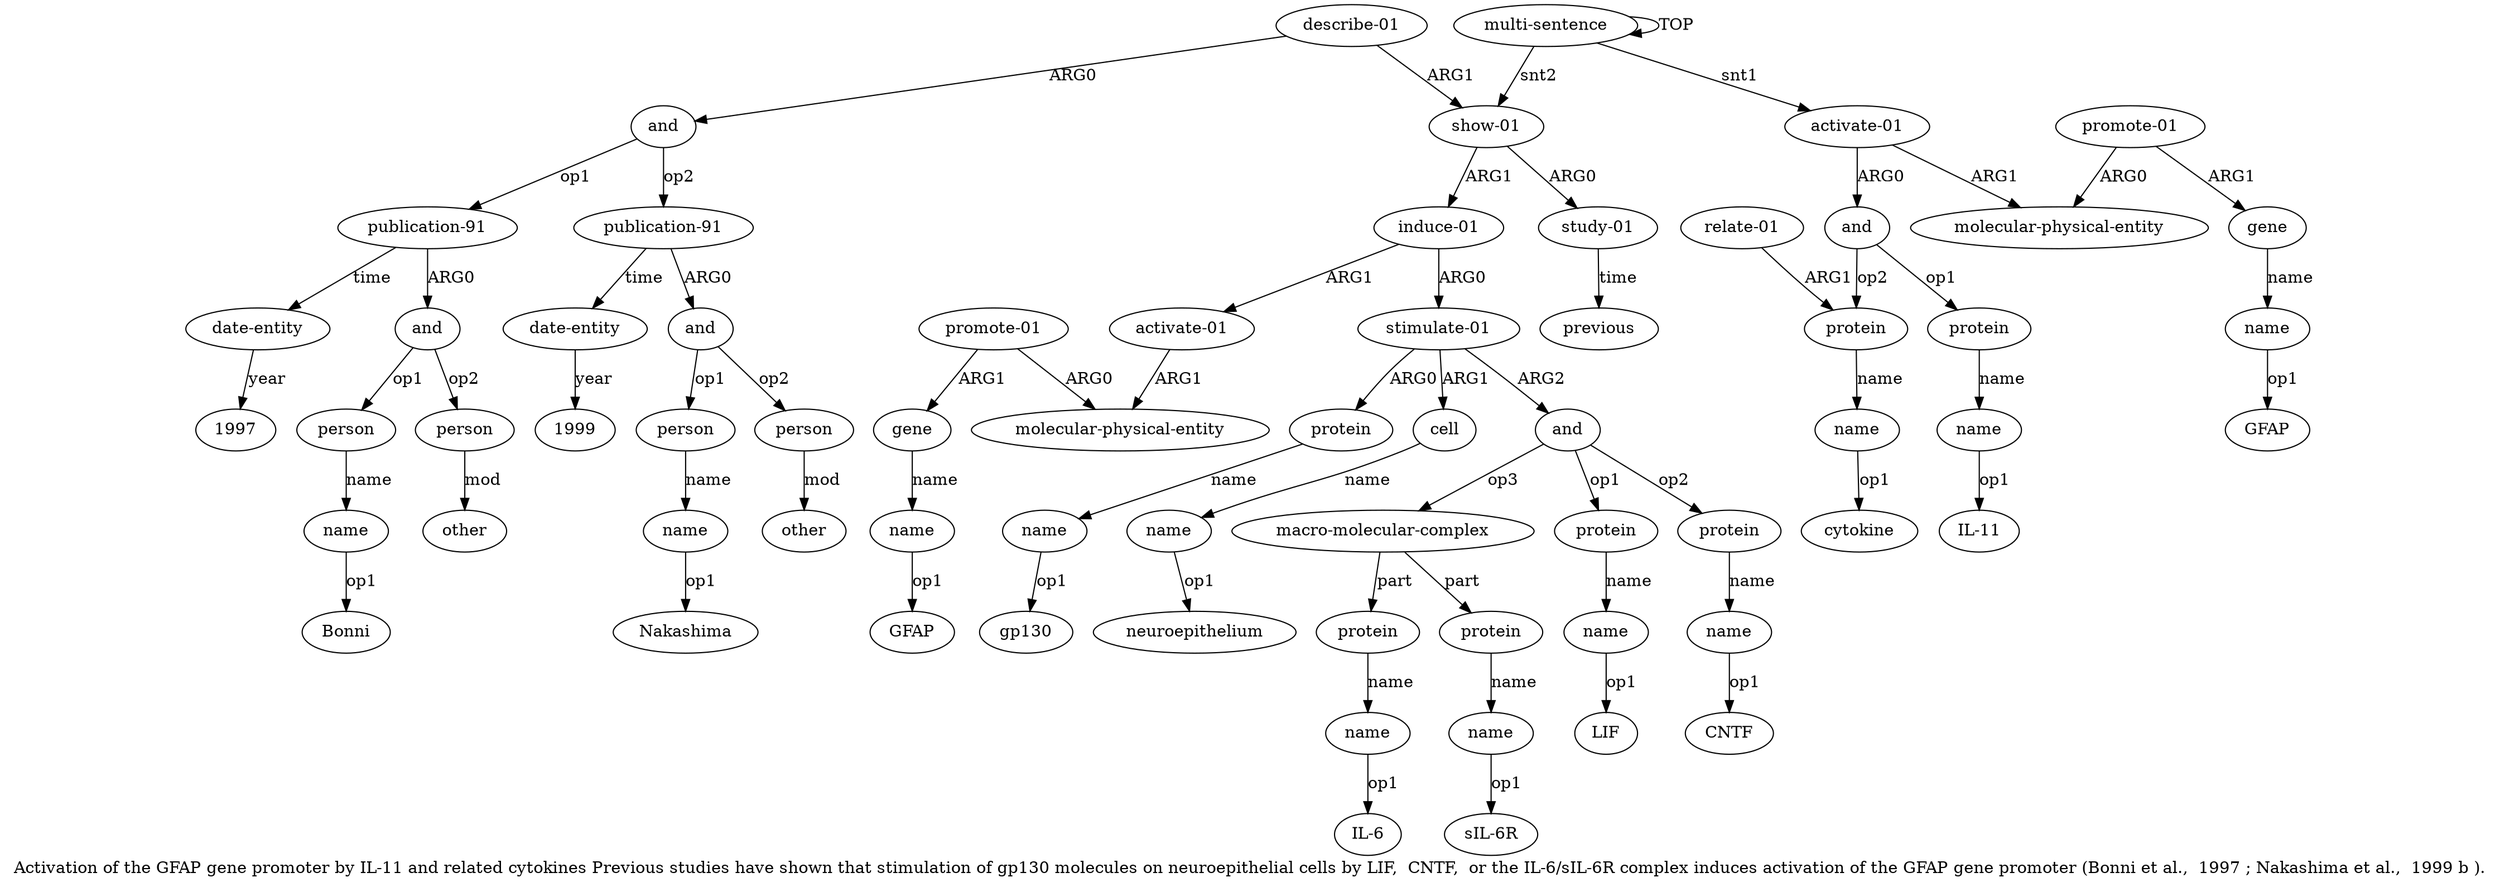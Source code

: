 digraph  {
	graph [label="Activation of the GFAP gene promoter by IL-11 and related cytokines Previous studies have shown that stimulation of gp130 molecules \
on neuroepithelial cells by LIF,  CNTF,  or the IL-6/sIL-6R complex induces activation of the GFAP gene promoter (Bonni et al.,  \
1997 ; Nakashima et al.,  1999 b )."];
	node [label="\N"];
	a20	 [color=black,
		gold_ind=20,
		gold_label="activate-01",
		label="activate-01",
		test_ind=20,
		test_label="activate-01"];
	a21	 [color=black,
		gold_ind=21,
		gold_label="molecular-physical-entity",
		label="molecular-physical-entity",
		test_ind=21,
		test_label="molecular-physical-entity"];
	a20 -> a21 [key=0,
	color=black,
	gold_label=ARG1,
	label=ARG1,
	test_label=ARG1];
a22 [color=black,
	gold_ind=22,
	gold_label="promote-01",
	label="promote-01",
	test_ind=22,
	test_label="promote-01"];
a22 -> a21 [key=0,
color=black,
gold_label=ARG0,
label=ARG0,
test_label=ARG0];
a23 [color=black,
gold_ind=23,
gold_label=gene,
label=gene,
test_ind=23,
test_label=gene];
a22 -> a23 [key=0,
color=black,
gold_label=ARG1,
label=ARG1,
test_label=ARG1];
a24 [color=black,
gold_ind=24,
gold_label=name,
label=name,
test_ind=24,
test_label=name];
a23 -> a24 [key=0,
color=black,
gold_label=name,
label=name,
test_label=name];
"a24 GFAP" [color=black,
gold_ind=-1,
gold_label=GFAP,
label=GFAP,
test_ind=-1,
test_label=GFAP];
a24 -> "a24 GFAP" [key=0,
color=black,
gold_label=op1,
label=op1,
test_label=op1];
a25 [color=black,
gold_ind=25,
gold_label="describe-01",
label="describe-01",
test_ind=25,
test_label="describe-01"];
a26 [color=black,
gold_ind=26,
gold_label=and,
label=and,
test_ind=26,
test_label=and];
a25 -> a26 [key=0,
color=black,
gold_label=ARG0,
label=ARG0,
test_label=ARG0];
a1 [color=black,
gold_ind=1,
gold_label="show-01",
label="show-01",
test_ind=1,
test_label="show-01"];
a25 -> a1 [key=0,
color=black,
gold_label=ARG1,
label=ARG1,
test_label=ARG1];
a27 [color=black,
gold_ind=27,
gold_label="publication-91",
label="publication-91",
test_ind=27,
test_label="publication-91"];
a26 -> a27 [key=0,
color=black,
gold_label=op1,
label=op1,
test_label=op1];
a34 [color=black,
gold_ind=34,
gold_label="publication-91",
label="publication-91",
test_ind=34,
test_label="publication-91"];
a26 -> a34 [key=0,
color=black,
gold_label=op2,
label=op2,
test_label=op2];
a28 [color=black,
gold_ind=28,
gold_label=and,
label=and,
test_ind=28,
test_label=and];
a27 -> a28 [key=0,
color=black,
gold_label=ARG0,
label=ARG0,
test_label=ARG0];
a33 [color=black,
gold_ind=33,
gold_label="date-entity",
label="date-entity",
test_ind=33,
test_label="date-entity"];
a27 -> a33 [key=0,
color=black,
gold_label=time,
label=time,
test_label=time];
a29 [color=black,
gold_ind=29,
gold_label=person,
label=person,
test_ind=29,
test_label=person];
a28 -> a29 [key=0,
color=black,
gold_label=op1,
label=op1,
test_label=op1];
a31 [color=black,
gold_ind=31,
gold_label=person,
label=person,
test_ind=31,
test_label=person];
a28 -> a31 [key=0,
color=black,
gold_label=op2,
label=op2,
test_label=op2];
a30 [color=black,
gold_ind=30,
gold_label=name,
label=name,
test_ind=30,
test_label=name];
a29 -> a30 [key=0,
color=black,
gold_label=name,
label=name,
test_label=name];
a32 [color=black,
gold_ind=32,
gold_label=other,
label=other,
test_ind=32,
test_label=other];
a31 -> a32 [key=0,
color=black,
gold_label=mod,
label=mod,
test_label=mod];
"a46 cytokine" [color=black,
gold_ind=-1,
gold_label=cytokine,
label=cytokine,
test_ind=-1,
test_label=cytokine];
"a30 Bonni" [color=black,
gold_ind=-1,
gold_label=Bonni,
label=Bonni,
test_ind=-1,
test_label=Bonni];
a30 -> "a30 Bonni" [key=0,
color=black,
gold_label=op1,
label=op1,
test_label=op1];
a37 [color=black,
gold_ind=37,
gold_label=name,
label=name,
test_ind=37,
test_label=name];
"a37 Nakashima" [color=black,
gold_ind=-1,
gold_label=Nakashima,
label=Nakashima,
test_ind=-1,
test_label=Nakashima];
a37 -> "a37 Nakashima" [key=0,
color=black,
gold_label=op1,
label=op1,
test_label=op1];
"a33 1997" [color=black,
gold_ind=-1,
gold_label=1997,
label=1997,
test_ind=-1,
test_label=1997];
a36 [color=black,
gold_ind=36,
gold_label=person,
label=person,
test_ind=36,
test_label=person];
a36 -> a37 [key=0,
color=black,
gold_label=name,
label=name,
test_label=name];
a33 -> "a33 1997" [key=0,
color=black,
gold_label=year,
label=year,
test_label=year];
"a17 IL-6" [color=black,
gold_ind=-1,
gold_label="IL-6",
label="IL-6",
test_ind=-1,
test_label="IL-6"];
"a14 CNTF" [color=black,
gold_ind=-1,
gold_label=CNTF,
label=CNTF,
test_ind=-1,
test_label=CNTF];
a35 [color=black,
gold_ind=35,
gold_label=and,
label=and,
test_ind=35,
test_label=and];
a35 -> a36 [key=0,
color=black,
gold_label=op1,
label=op1,
test_label=op1];
a38 [color=black,
gold_ind=38,
gold_label=person,
label=person,
test_ind=38,
test_label=person];
a35 -> a38 [key=0,
color=black,
gold_label=op2,
label=op2,
test_label=op2];
"a9 neuroepithelium" [color=black,
gold_ind=-1,
gold_label=neuroepithelium,
label=neuroepithelium,
test_ind=-1,
test_label=neuroepithelium];
a34 -> a35 [key=0,
color=black,
gold_label=ARG0,
label=ARG0,
test_label=ARG0];
a40 [color=black,
gold_ind=40,
gold_label="date-entity",
label="date-entity",
test_ind=40,
test_label="date-entity"];
a34 -> a40 [key=0,
color=black,
gold_label=time,
label=time,
test_label=time];
"a12 LIF" [color=black,
gold_ind=-1,
gold_label=LIF,
label=LIF,
test_ind=-1,
test_label=LIF];
a51 [color=black,
gold_ind=51,
gold_label=name,
label=name,
test_ind=51,
test_label=name];
"a51 GFAP" [color=black,
gold_ind=-1,
gold_label=GFAP,
label=GFAP,
test_ind=-1,
test_label=GFAP];
a51 -> "a51 GFAP" [key=0,
color=black,
gold_label=op1,
label=op1,
test_label=op1];
a50 [color=black,
gold_ind=50,
gold_label=gene,
label=gene,
test_ind=50,
test_label=gene];
a50 -> a51 [key=0,
color=black,
gold_label=name,
label=name,
test_label=name];
"a19 sIL-6R" [color=black,
gold_ind=-1,
gold_label="sIL-6R",
label="sIL-6R",
test_ind=-1,
test_label="sIL-6R"];
"a7 gp130" [color=black,
gold_ind=-1,
gold_label=gp130,
label=gp130,
test_ind=-1,
test_label=gp130];
a15 [color=black,
gold_ind=15,
gold_label="macro-molecular-complex",
label="macro-molecular-complex",
test_ind=15,
test_label="macro-molecular-complex"];
a16 [color=black,
gold_ind=16,
gold_label=protein,
label=protein,
test_ind=16,
test_label=protein];
a15 -> a16 [key=0,
color=black,
gold_label=part,
label=part,
test_label=part];
a18 [color=black,
gold_ind=18,
gold_label=protein,
label=protein,
test_ind=18,
test_label=protein];
a15 -> a18 [key=0,
color=black,
gold_label=part,
label=part,
test_label=part];
a14 [color=black,
gold_ind=14,
gold_label=name,
label=name,
test_ind=14,
test_label=name];
a14 -> "a14 CNTF" [key=0,
color=black,
gold_label=op1,
label=op1,
test_label=op1];
a17 [color=black,
gold_ind=17,
gold_label=name,
label=name,
test_ind=17,
test_label=name];
a17 -> "a17 IL-6" [key=0,
color=black,
gold_label=op1,
label=op1,
test_label=op1];
a16 -> a17 [key=0,
color=black,
gold_label=name,
label=name,
test_label=name];
a11 [color=black,
gold_ind=11,
gold_label=protein,
label=protein,
test_ind=11,
test_label=protein];
a12 [color=black,
gold_ind=12,
gold_label=name,
label=name,
test_ind=12,
test_label=name];
a11 -> a12 [key=0,
color=black,
gold_label=name,
label=name,
test_label=name];
a10 [color=black,
gold_ind=10,
gold_label=and,
label=and,
test_ind=10,
test_label=and];
a10 -> a15 [key=0,
color=black,
gold_label=op3,
label=op3,
test_label=op3];
a10 -> a11 [key=0,
color=black,
gold_label=op1,
label=op1,
test_label=op1];
a13 [color=black,
gold_ind=13,
gold_label=protein,
label=protein,
test_ind=13,
test_label=protein];
a10 -> a13 [key=0,
color=black,
gold_label=op2,
label=op2,
test_label=op2];
a13 -> a14 [key=0,
color=black,
gold_label=name,
label=name,
test_label=name];
a12 -> "a12 LIF" [key=0,
color=black,
gold_label=op1,
label=op1,
test_label=op1];
a39 [color=black,
gold_ind=39,
gold_label=other,
label=other,
test_ind=39,
test_label=other];
a38 -> a39 [key=0,
color=black,
gold_label=mod,
label=mod,
test_label=mod];
a19 [color=black,
gold_ind=19,
gold_label=name,
label=name,
test_ind=19,
test_label=name];
a19 -> "a19 sIL-6R" [key=0,
color=black,
gold_label=op1,
label=op1,
test_label=op1];
a18 -> a19 [key=0,
color=black,
gold_label=name,
label=name,
test_label=name];
a2 [color=black,
gold_ind=2,
gold_label="study-01",
label="study-01",
test_ind=2,
test_label="study-01"];
a1 -> a2 [key=0,
color=black,
gold_label=ARG0,
label=ARG0,
test_label=ARG0];
a4 [color=black,
gold_ind=4,
gold_label="induce-01",
label="induce-01",
test_ind=4,
test_label="induce-01"];
a1 -> a4 [key=0,
color=black,
gold_label=ARG1,
label=ARG1,
test_label=ARG1];
a0 [color=black,
gold_ind=0,
gold_label="multi-sentence",
label="multi-sentence",
test_ind=0,
test_label="multi-sentence"];
a0 -> a1 [key=0,
color=black,
gold_label=snt2,
label=snt2,
test_label=snt2];
a0 -> a0 [key=0,
color=black,
gold_label=TOP,
label=TOP,
test_label=TOP];
a41 [color=black,
gold_ind=41,
gold_label="activate-01",
label="activate-01",
test_ind=41,
test_label="activate-01"];
a0 -> a41 [key=0,
color=black,
gold_label=snt1,
label=snt1,
test_label=snt1];
a3 [color=black,
gold_ind=3,
gold_label=previous,
label=previous,
test_ind=3,
test_label=previous];
a2 -> a3 [key=0,
color=black,
gold_label=time,
label=time,
test_label=time];
a5 [color=black,
gold_ind=5,
gold_label="stimulate-01",
label="stimulate-01",
test_ind=5,
test_label="stimulate-01"];
a5 -> a10 [key=0,
color=black,
gold_label=ARG2,
label=ARG2,
test_label=ARG2];
a6 [color=black,
gold_ind=6,
gold_label=protein,
label=protein,
test_ind=6,
test_label=protein];
a5 -> a6 [key=0,
color=black,
gold_label=ARG0,
label=ARG0,
test_label=ARG0];
a8 [color=black,
gold_ind=8,
gold_label=cell,
label=cell,
test_ind=8,
test_label=cell];
a5 -> a8 [key=0,
color=black,
gold_label=ARG1,
label=ARG1,
test_label=ARG1];
a4 -> a20 [key=0,
color=black,
gold_label=ARG1,
label=ARG1,
test_label=ARG1];
a4 -> a5 [key=0,
color=black,
gold_label=ARG0,
label=ARG0,
test_label=ARG0];
a7 [color=black,
gold_ind=7,
gold_label=name,
label=name,
test_ind=7,
test_label=name];
a7 -> "a7 gp130" [key=0,
color=black,
gold_label=op1,
label=op1,
test_label=op1];
a6 -> a7 [key=0,
color=black,
gold_label=name,
label=name,
test_label=name];
a9 [color=black,
gold_ind=9,
gold_label=name,
label=name,
test_ind=9,
test_label=name];
a9 -> "a9 neuroepithelium" [key=0,
color=black,
gold_label=op1,
label=op1,
test_label=op1];
a8 -> a9 [key=0,
color=black,
gold_label=name,
label=name,
test_label=name];
"a44 IL-11" [color=black,
gold_ind=-1,
gold_label="IL-11",
label="IL-11",
test_ind=-1,
test_label="IL-11"];
a46 [color=black,
gold_ind=46,
gold_label=name,
label=name,
test_ind=46,
test_label=name];
a46 -> "a46 cytokine" [key=0,
color=black,
gold_label=op1,
label=op1,
test_label=op1];
a47 [color=black,
gold_ind=47,
gold_label="relate-01",
label="relate-01",
test_ind=47,
test_label="relate-01"];
a45 [color=black,
gold_ind=45,
gold_label=protein,
label=protein,
test_ind=45,
test_label=protein];
a47 -> a45 [key=0,
color=black,
gold_label=ARG1,
label=ARG1,
test_label=ARG1];
a44 [color=black,
gold_ind=44,
gold_label=name,
label=name,
test_ind=44,
test_label=name];
a44 -> "a44 IL-11" [key=0,
color=black,
gold_label=op1,
label=op1,
test_label=op1];
a45 -> a46 [key=0,
color=black,
gold_label=name,
label=name,
test_label=name];
a42 [color=black,
gold_ind=42,
gold_label=and,
label=and,
test_ind=42,
test_label=and];
a42 -> a45 [key=0,
color=black,
gold_label=op2,
label=op2,
test_label=op2];
a43 [color=black,
gold_ind=43,
gold_label=protein,
label=protein,
test_ind=43,
test_label=protein];
a42 -> a43 [key=0,
color=black,
gold_label=op1,
label=op1,
test_label=op1];
a43 -> a44 [key=0,
color=black,
gold_label=name,
label=name,
test_label=name];
"a40 1999" [color=black,
gold_ind=-1,
gold_label=1999,
label=1999,
test_ind=-1,
test_label=1999];
a40 -> "a40 1999" [key=0,
color=black,
gold_label=year,
label=year,
test_label=year];
a41 -> a42 [key=0,
color=black,
gold_label=ARG0,
label=ARG0,
test_label=ARG0];
a48 [color=black,
gold_ind=48,
gold_label="molecular-physical-entity",
label="molecular-physical-entity",
test_ind=48,
test_label="molecular-physical-entity"];
a41 -> a48 [key=0,
color=black,
gold_label=ARG1,
label=ARG1,
test_label=ARG1];
a49 [color=black,
gold_ind=49,
gold_label="promote-01",
label="promote-01",
test_ind=49,
test_label="promote-01"];
a49 -> a50 [key=0,
color=black,
gold_label=ARG1,
label=ARG1,
test_label=ARG1];
a49 -> a48 [key=0,
color=black,
gold_label=ARG0,
label=ARG0,
test_label=ARG0];
}
